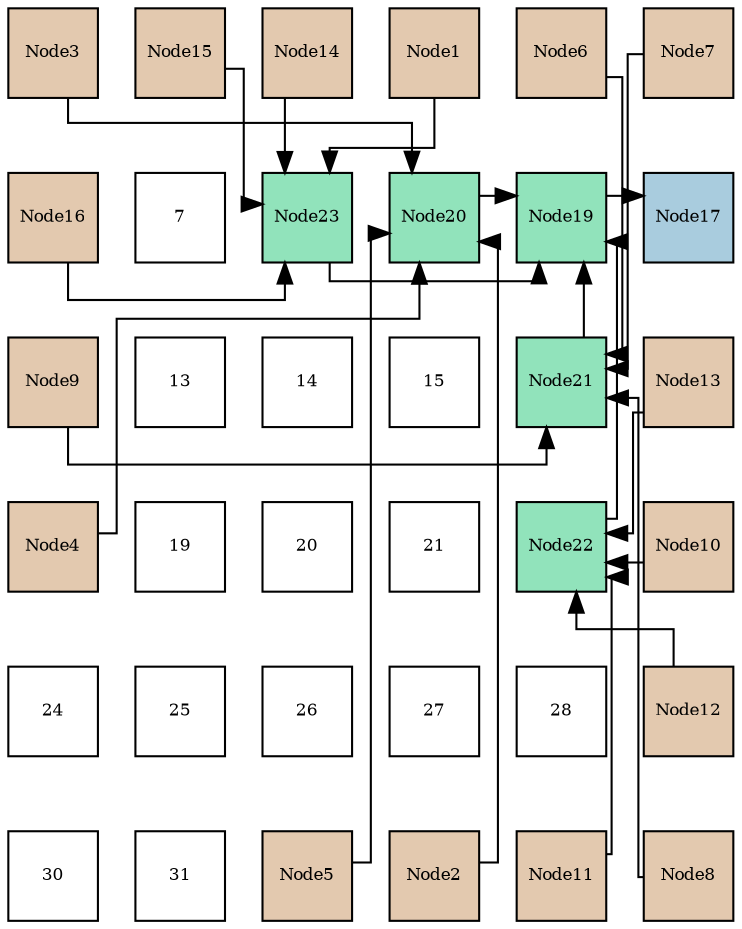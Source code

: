 digraph layout{
 rankdir=TB;
 splines=ortho;
 node [style=filled shape=square fixedsize=true width=0.6];
0[label="Node3", fontsize=8, fillcolor="#e3c9af"];
1[label="Node15", fontsize=8, fillcolor="#e3c9af"];
2[label="Node14", fontsize=8, fillcolor="#e3c9af"];
3[label="Node1", fontsize=8, fillcolor="#e3c9af"];
4[label="Node6", fontsize=8, fillcolor="#e3c9af"];
5[label="Node7", fontsize=8, fillcolor="#e3c9af"];
6[label="Node16", fontsize=8, fillcolor="#e3c9af"];
7[label="7", fontsize=8, fillcolor="#ffffff"];
8[label="Node23", fontsize=8, fillcolor="#91e3bb"];
9[label="Node20", fontsize=8, fillcolor="#91e3bb"];
10[label="Node19", fontsize=8, fillcolor="#91e3bb"];
11[label="Node17", fontsize=8, fillcolor="#a9ccde"];
12[label="Node9", fontsize=8, fillcolor="#e3c9af"];
13[label="13", fontsize=8, fillcolor="#ffffff"];
14[label="14", fontsize=8, fillcolor="#ffffff"];
15[label="15", fontsize=8, fillcolor="#ffffff"];
16[label="Node21", fontsize=8, fillcolor="#91e3bb"];
17[label="Node13", fontsize=8, fillcolor="#e3c9af"];
18[label="Node4", fontsize=8, fillcolor="#e3c9af"];
19[label="19", fontsize=8, fillcolor="#ffffff"];
20[label="20", fontsize=8, fillcolor="#ffffff"];
21[label="21", fontsize=8, fillcolor="#ffffff"];
22[label="Node22", fontsize=8, fillcolor="#91e3bb"];
23[label="Node10", fontsize=8, fillcolor="#e3c9af"];
24[label="24", fontsize=8, fillcolor="#ffffff"];
25[label="25", fontsize=8, fillcolor="#ffffff"];
26[label="26", fontsize=8, fillcolor="#ffffff"];
27[label="27", fontsize=8, fillcolor="#ffffff"];
28[label="28", fontsize=8, fillcolor="#ffffff"];
29[label="Node12", fontsize=8, fillcolor="#e3c9af"];
30[label="30", fontsize=8, fillcolor="#ffffff"];
31[label="31", fontsize=8, fillcolor="#ffffff"];
32[label="Node5", fontsize=8, fillcolor="#e3c9af"];
33[label="Node2", fontsize=8, fillcolor="#e3c9af"];
34[label="Node11", fontsize=8, fillcolor="#e3c9af"];
35[label="Node8", fontsize=8, fillcolor="#e3c9af"];
edge [constraint=false, style=vis];10 -> 11;
9 -> 10;
16 -> 10;
22 -> 10;
8 -> 10;
33 -> 9;
0 -> 9;
18 -> 9;
32 -> 9;
4 -> 16;
5 -> 16;
35 -> 16;
12 -> 16;
23 -> 22;
34 -> 22;
29 -> 22;
17 -> 22;
3 -> 8;
2 -> 8;
1 -> 8;
6 -> 8;
edge [constraint=true, style=invis];
0 -> 6 -> 12 -> 18 -> 24 -> 30;
1 -> 7 -> 13 -> 19 -> 25 -> 31;
2 -> 8 -> 14 -> 20 -> 26 -> 32;
3 -> 9 -> 15 -> 21 -> 27 -> 33;
4 -> 10 -> 16 -> 22 -> 28 -> 34;
5 -> 11 -> 17 -> 23 -> 29 -> 35;
rank = same {0 -> 1 -> 2 -> 3 -> 4 -> 5};
rank = same {6 -> 7 -> 8 -> 9 -> 10 -> 11};
rank = same {12 -> 13 -> 14 -> 15 -> 16 -> 17};
rank = same {18 -> 19 -> 20 -> 21 -> 22 -> 23};
rank = same {24 -> 25 -> 26 -> 27 -> 28 -> 29};
rank = same {30 -> 31 -> 32 -> 33 -> 34 -> 35};
}